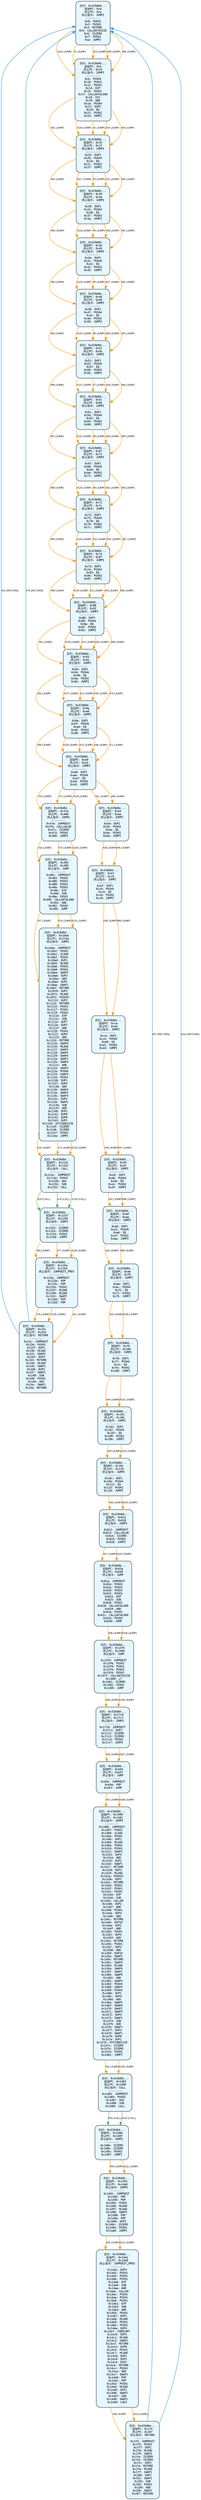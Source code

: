 digraph Contract_CFG {
    rankdir=TB;
    node [shape=box, style="filled, rounded", fontname="Monospace", fontsize=9, margin=0.15];
    edge [fontname="Arial", fontsize=8, penwidth=1.2];

    "block_0" [label="合约: 0x419d0d...
起始PC: 0x0
终止PC: 0xa
终止指令: JUMPI
---------
0x0: PUSH1
0x2: PUSH1
0x4: MSTORE
0x5: CALLDATASIZE
0x6: ISZERO
0x7: PUSH2
0xa: JUMPI", fillcolor="#e6f7ff"];
    "block_b" [label="合约: 0x419d0d...
起始PC: 0xb
终止PC: 0x24
终止指令: JUMPI
---------
0xb: PUSH4
0x10: PUSH1
0x12: PUSH1
0x14: EXP
0x15: PUSH1
0x17: CALLDATALOAD
0x18: DIV
0x19: AND
0x1a: PUSH4
0x1f: DUP2
0x20: EQ
0x21: PUSH2
0x24: JUMPI", fillcolor="#e6f7ff"];
    "block_25" [label="合约: 0x419d0d...
起始PC: 0x25
终止PC: 0x2f
终止指令: JUMPI
---------
0x25: DUP1
0x26: PUSH4
0x2b: EQ
0x2c: PUSH2
0x2f: JUMPI", fillcolor="#e6f7ff"];
    "block_30" [label="合约: 0x419d0d...
起始PC: 0x30
终止PC: 0x3a
终止指令: JUMPI
---------
0x30: DUP1
0x31: PUSH4
0x36: EQ
0x37: PUSH2
0x3a: JUMPI", fillcolor="#e6f7ff"];
    "block_3b" [label="合约: 0x419d0d...
起始PC: 0x3b
终止PC: 0x45
终止指令: JUMPI
---------
0x3b: DUP1
0x3c: PUSH4
0x41: EQ
0x42: PUSH2
0x45: JUMPI", fillcolor="#e6f7ff"];
    "block_46" [label="合约: 0x419d0d...
起始PC: 0x46
终止PC: 0x50
终止指令: JUMPI
---------
0x46: DUP1
0x47: PUSH4
0x4c: EQ
0x4d: PUSH2
0x50: JUMPI", fillcolor="#e6f7ff"];
    "block_51" [label="合约: 0x419d0d...
起始PC: 0x51
终止PC: 0x5b
终止指令: JUMPI
---------
0x51: DUP1
0x52: PUSH4
0x57: EQ
0x58: PUSH2
0x5b: JUMPI", fillcolor="#e6f7ff"];
    "block_5c" [label="合约: 0x419d0d...
起始PC: 0x5c
终止PC: 0x66
终止指令: JUMPI
---------
0x5c: DUP1
0x5d: PUSH4
0x62: EQ
0x63: PUSH2
0x66: JUMPI", fillcolor="#e6f7ff"];
    "block_67" [label="合约: 0x419d0d...
起始PC: 0x67
终止PC: 0x71
终止指令: JUMPI
---------
0x67: DUP1
0x68: PUSH4
0x6d: EQ
0x6e: PUSH2
0x71: JUMPI", fillcolor="#e6f7ff"];
    "block_72" [label="合约: 0x419d0d...
起始PC: 0x72
终止PC: 0x7c
终止指令: JUMPI
---------
0x72: DUP1
0x73: PUSH4
0x78: EQ
0x79: PUSH2
0x7c: JUMPI", fillcolor="#e6f7ff"];
    "block_7d" [label="合约: 0x419d0d...
起始PC: 0x7d
终止PC: 0x87
终止指令: JUMPI
---------
0x7d: DUP1
0x7e: PUSH4
0x83: EQ
0x84: PUSH2
0x87: JUMPI", fillcolor="#e6f7ff"];
    "block_88" [label="合约: 0x419d0d...
起始PC: 0x88
终止PC: 0x92
终止指令: JUMPI
---------
0x88: DUP1
0x89: PUSH4
0x8e: EQ
0x8f: PUSH2
0x92: JUMPI", fillcolor="#e6f7ff"];
    "block_93" [label="合约: 0x419d0d...
起始PC: 0x93
终止PC: 0x9d
终止指令: JUMPI
---------
0x93: DUP1
0x94: PUSH4
0x99: EQ
0x9a: PUSH2
0x9d: JUMPI", fillcolor="#e6f7ff"];
    "block_9e" [label="合约: 0x419d0d...
起始PC: 0x9e
终止PC: 0xa8
终止指令: JUMPI
---------
0x9e: DUP1
0x9f: PUSH4
0xa4: EQ
0xa5: PUSH2
0xa8: JUMPI", fillcolor="#e6f7ff"];
    "block_a9" [label="合约: 0x419d0d...
起始PC: 0xa9
终止PC: 0xb3
终止指令: JUMPI
---------
0xa9: DUP1
0xaa: PUSH4
0xaf: EQ
0xb0: PUSH2
0xb3: JUMPI", fillcolor="#e6f7ff"];
    "block_47a" [label="合约: 0x419d0d...
起始PC: 0x47a
终止PC: 0x480
终止指令: JUMPI
---------
0x47a: JUMPDEST
0x47b: CALLVALUE
0x47c: ISZERO
0x47d: PUSH2
0x480: JUMPI", fillcolor="#e6f7ff"];
    "block_482" [label="合约: 0x419d0d...
起始PC: 0x482
终止PC: 0x495
终止指令: JUMP
---------
0x482: JUMPDEST
0x483: PUSH2
0x486: PUSH1
0x488: PUSH1
0x48a: PUSH1
0x48c: EXP
0x48d: SUB
0x48e: PUSH1
0x490: CALLDATALOAD
0x491: AND
0x492: PUSH2
0x495: JUMP", fillcolor="#e6f7ff"];
    "block_10de" [label="合约: 0x419d0d...
起始PC: 0x10de
终止PC: 0x114a
终止指令: JUMPI
---------
0x10de: JUMPDEST
0x10df: PUSH1
0x10e1: SLOAD
0x10e2: PUSH1
0x10e4: DUP1
0x10e5: MLOAD
0x10e6: PUSH1
0x10e8: PUSH1
0x10ea: SWAP2
0x10eb: DUP3
0x10ec: ADD
0x10ed: DUP2
0x10ee: SWAP1
0x10ef: MSTORE
0x10f0: DUP3
0x10f1: MLOAD
0x10f2: PUSH32
0x1113: DUP2
0x1114: MSTORE
0x1115: PUSH1
0x1117: PUSH1
0x1119: PUSH1
0x111b: EXP
0x111c: SUB
0x111d: DUP7
0x111e: DUP2
0x111f: AND
0x1120: PUSH1
0x1122: DUP4
0x1123: ADD
0x1124: MSTORE
0x1125: SWAP4
0x1126: MLOAD
0x1127: SWAP2
0x1128: SWAP5
0x1129: SWAP4
0x112a: SWAP1
0x112b: SWAP4
0x112c: AND
0x112d: SWAP3
0x112e: PUSH4
0x1133: SWAP3
0x1134: PUSH1
0x1136: DUP1
0x1137: DUP4
0x1138: ADD
0x1139: SWAP4
0x113a: SWAP2
0x113b: SWAP3
0x113c: DUP3
0x113d: SWAP1
0x113e: SUB
0x113f: ADD
0x1140: DUP2
0x1141: DUP8
0x1142: DUP8
0x1143: DUP1
0x1144: EXTCODESIZE
0x1145: ISZERO
0x1146: ISZERO
0x1147: PUSH2
0x114a: JUMPI", fillcolor="#e6f7ff"];
    "block_114c" [label="合约: 0x419d0d...
起始PC: 0x114c
终止PC: 0x1152
终止指令: CALL
---------
0x114c: JUMPDEST
0x114d: PUSH2
0x1150: GAS
0x1151: SUB
0x1152: CALL", fillcolor="#e6f7ff"];
    "block_1153" [label="合约: 0x419d0d...
起始PC: 0x1153
终止PC: 0x1158
终止指令: JUMPI
---------
0x1153: ISZERO
0x1154: ISZERO
0x1155: PUSH2
0x1158: JUMPI", fillcolor="#e6f7ff"];
    "block_115a" [label="合约: 0x419d0d...
起始PC: 0x115a
终止PC: 0x1163
终止指令: JUMPDEST_PREV
---------
0x115a: JUMPDEST
0x115b: POP
0x115c: POP
0x115d: PUSH1
0x115f: MLOAD
0x1160: MLOAD
0x1161: SWAP2
0x1162: POP
0x1163: POP", fillcolor="#e6f7ff"];
    "block_23c" [label="合约: 0x419d0d...
起始PC: 0x23c
终止PC: 0x24d
终止指令: RETURN
---------
0x23c: JUMPDEST
0x23d: PUSH1
0x23f: DUP1
0x240: MLOAD
0x241: SWAP2
0x242: DUP3
0x243: MSTORE
0x244: MLOAD
0x245: SWAP1
0x246: DUP2
0x247: SWAP1
0x248: SUB
0x249: PUSH1
0x24b: ADD
0x24c: SWAP1
0x24d: RETURN", fillcolor="#e6f7ff"];
    "block_b4" [label="合约: 0x419d0d...
起始PC: 0xb4
终止PC: 0xbe
终止指令: JUMPI
---------
0xb4: DUP1
0xb5: PUSH4
0xba: EQ
0xbb: PUSH2
0xbe: JUMPI", fillcolor="#e6f7ff"];
    "block_bf" [label="合约: 0x419d0d...
起始PC: 0xbf
终止PC: 0xc9
终止指令: JUMPI
---------
0xbf: DUP1
0xc0: PUSH4
0xc5: EQ
0xc6: PUSH2
0xc9: JUMPI", fillcolor="#e6f7ff"];
    "block_ca" [label="合约: 0x419d0d...
起始PC: 0xca
终止PC: 0xd4
终止指令: JUMPI
---------
0xca: DUP1
0xcb: PUSH4
0xd0: EQ
0xd1: PUSH2
0xd4: JUMPI", fillcolor="#e6f7ff"];
    "block_d5" [label="合约: 0x419d0d...
起始PC: 0xd5
终止PC: 0xdf
终止指令: JUMPI
---------
0xd5: DUP1
0xd6: PUSH4
0xdb: EQ
0xdc: PUSH2
0xdf: JUMPI", fillcolor="#e6f7ff"];
    "block_e0" [label="合约: 0x419d0d...
起始PC: 0xe0
终止PC: 0xea
终止指令: JUMPI
---------
0xe0: DUP1
0xe1: PUSH4
0xe6: EQ
0xe7: PUSH2
0xea: JUMPI", fillcolor="#e6f7ff"];
    "block_eb" [label="合约: 0x419d0d...
起始PC: 0xeb
终止PC: 0xf5
终止指令: JUMPI
---------
0xeb: DUP1
0xec: PUSH4
0xf1: EQ
0xf2: PUSH2
0xf5: JUMPI", fillcolor="#e6f7ff"];
    "block_f6" [label="合约: 0x419d0d...
起始PC: 0xf6
终止PC: 0x100
终止指令: JUMPI
---------
0xf6: DUP1
0xf7: PUSH4
0xfc: EQ
0xfd: PUSH2
0x100: JUMPI", fillcolor="#e6f7ff"];
    "block_101" [label="合约: 0x419d0d...
起始PC: 0x101
终止PC: 0x10b
终止指令: JUMPI
---------
0x101: DUP1
0x102: PUSH4
0x107: EQ
0x108: PUSH2
0x10b: JUMPI", fillcolor="#e6f7ff"];
    "block_10c" [label="合约: 0x419d0d...
起始PC: 0x10c
终止PC: 0x116
终止指令: JUMPI
---------
0x10c: DUP1
0x10d: PUSH4
0x112: EQ
0x113: PUSH2
0x116: JUMPI", fillcolor="#e6f7ff"];
    "block_612" [label="合约: 0x419d0d...
起始PC: 0x612
终止PC: 0x618
终止指令: JUMPI
---------
0x612: JUMPDEST
0x613: CALLVALUE
0x614: ISZERO
0x615: PUSH2
0x618: JUMPI", fillcolor="#e6f7ff"];
    "block_61a" [label="合约: 0x419d0d...
起始PC: 0x61a
终止PC: 0x630
终止指令: JUMP
---------
0x61a: JUMPDEST
0x61b: PUSH2
0x61e: PUSH1
0x620: PUSH1
0x622: PUSH1
0x624: EXP
0x625: SUB
0x626: PUSH1
0x628: CALLDATALOAD
0x629: AND
0x62a: PUSH1
0x62c: CALLDATALOAD
0x62d: PUSH2
0x630: JUMP", fillcolor="#e6f7ff"];
    "block_13f5" [label="合约: 0x419d0d...
起始PC: 0x13f5
终止PC: 0x1405
终止指令: JUMP
---------
0x13f5: JUMPDEST
0x13f6: PUSH1
0x13f8: PUSH1
0x13fa: PUSH2
0x13fd: PUSH1
0x13ff: CALLDATASIZE
0x1400: LT
0x1401: ISZERO
0x1402: PUSH2
0x1405: JUMP", fillcolor="#e6f7ff"];
    "block_17c0" [label="合约: 0x419d0d...
起始PC: 0x17c0
终止PC: 0x17c7
终止指令: JUMPI
---------
0x17c0: JUMPDEST
0x17c1: DUP1
0x17c2: ISZERO
0x17c3: ISZERO
0x17c4: PUSH2
0x17c7: JUMPI", fillcolor="#e6f7ff"];
    "block_b5d" [label="合约: 0x419d0d...
起始PC: 0xb5d
终止PC: 0xb5f
终止指令: JUMP
---------
0xb5d: JUMPDEST
0xb5e: POP
0xb5f: JUMP", fillcolor="#e6f7ff"];
    "block_1406" [label="合约: 0x419d0d...
起始PC: 0x1406
终止PC: 0x1481
终止指令: JUMPI
---------
0x1406: JUMPDEST
0x1407: PUSH1
0x1409: SLOAD
0x140a: PUSH1
0x140c: DUP1
0x140d: MLOAD
0x140e: PUSH1
0x1410: PUSH1
0x1412: SWAP2
0x1413: DUP3
0x1414: ADD
0x1415: DUP2
0x1416: SWAP1
0x1417: MSTORE
0x1418: DUP3
0x1419: MLOAD
0x141a: PUSH32
0x143b: DUP2
0x143c: MSTORE
0x143d: PUSH1
0x143f: PUSH1
0x1441: PUSH1
0x1443: EXP
0x1444: SUB
0x1445: CALLER
0x1446: DUP2
0x1447: AND
0x1448: PUSH1
0x144a: DUP4
0x144b: ADD
0x144c: MSTORE
0x144d: DUP10
0x144e: DUP2
0x144f: AND
0x1450: PUSH1
0x1452: DUP4
0x1453: ADD
0x1454: MSTORE
0x1455: PUSH1
0x1457: DUP3
0x1458: ADD
0x1459: DUP10
0x145a: SWAP1
0x145b: MSTORE
0x145c: SWAP4
0x145d: MLOAD
0x145e: SWAP4
0x145f: SWAP1
0x1460: SWAP5
0x1461: AND
0x1462: SWAP4
0x1463: PUSH4
0x1468: SWAP4
0x1469: PUSH1
0x146b: DUP1
0x146c: DUP4
0x146d: ADD
0x146e: SWAP5
0x146f: SWAP4
0x1470: SWAP2
0x1471: SWAP3
0x1472: DUP4
0x1473: SWAP1
0x1474: SUB
0x1475: ADD
0x1476: SWAP1
0x1477: DUP3
0x1478: SWAP1
0x1479: DUP8
0x147a: DUP1
0x147b: EXTCODESIZE
0x147c: ISZERO
0x147d: ISZERO
0x147e: PUSH2
0x1481: JUMPI", fillcolor="#e6f7ff"];
    "block_1483" [label="合约: 0x419d0d...
起始PC: 0x1483
终止PC: 0x1489
终止指令: CALL
---------
0x1483: JUMPDEST
0x1484: PUSH2
0x1487: GAS
0x1488: SUB
0x1489: CALL", fillcolor="#e6f7ff"];
    "block_148a" [label="合约: 0x419d0d...
起始PC: 0x148a
终止PC: 0x148f
终止指令: JUMPI
---------
0x148a: ISZERO
0x148b: ISZERO
0x148c: PUSH2
0x148f: JUMPI", fillcolor="#e6f7ff"];
    "block_1491" [label="合约: 0x419d0d...
起始PC: 0x1491
终止PC: 0x14a0
终止指令: JUMPI
---------
0x1491: JUMPDEST
0x1492: POP
0x1493: POP
0x1494: PUSH1
0x1496: MLOAD
0x1497: MLOAD
0x1498: SWAP3
0x1499: POP
0x149a: POP
0x149b: DUP2
0x149c: ISZERO
0x149d: PUSH2
0x14a0: JUMPI", fillcolor="#e6f7ff"];
    "block_14a1" [label="合约: 0x419d0d...
起始PC: 0x14a1
终止PC: 0x14d9
终止指令: JUMPDEST_PREV
---------
0x14a1: DUP4
0x14a2: PUSH1
0x14a4: PUSH1
0x14a6: PUSH1
0x14a8: EXP
0x14a9: SUB
0x14aa: AND
0x14ab: CALLER
0x14ac: PUSH1
0x14ae: PUSH1
0x14b0: PUSH1
0x14b2: EXP
0x14b3: SUB
0x14b4: AND
0x14b5: PUSH1
0x14b7: DUP1
0x14b8: MLOAD
0x14b9: PUSH1
0x14bb: PUSH2
0x14be: DUP4
0x14bf: CODECOPY
0x14c0: DUP2
0x14c1: MLOAD
0x14c2: SWAP2
0x14c3: MSTORE
0x14c4: DUP6
0x14c5: PUSH1
0x14c7: MLOAD
0x14c8: DUP1
0x14c9: DUP3
0x14ca: DUP2
0x14cb: MSTORE
0x14cc: PUSH1
0x14ce: ADD
0x14cf: SWAP2
0x14d0: POP
0x14d1: POP
0x14d2: PUSH1
0x14d4: MLOAD
0x14d5: DUP1
0x14d6: SWAP2
0x14d7: SUB
0x14d8: SWAP1
0x14d9: LOG3", fillcolor="#e6f7ff"];
    "block_1f4" [label="合约: 0x419d0d...
起始PC: 0x1f4
终止PC: 0x207
终止指令: RETURN
---------
0x1f4: JUMPDEST
0x1f5: PUSH1
0x1f7: DUP1
0x1f8: MLOAD
0x1f9: SWAP2
0x1fa: ISZERO
0x1fb: ISZERO
0x1fc: DUP3
0x1fd: MSTORE
0x1fe: MLOAD
0x1ff: SWAP1
0x200: DUP2
0x201: SWAP1
0x202: SUB
0x203: PUSH1
0x205: ADD
0x206: SWAP1
0x207: RETURN", fillcolor="#e6f7ff"];

    "block_0" -> "block_b" [label="#1 (JUMP)", color="#ff9800"];
    "block_b" -> "block_25" [label="#2 (JUMP)", color="#ff9800"];
    "block_25" -> "block_30" [label="#3 (JUMP)", color="#ff9800"];
    "block_30" -> "block_3b" [label="#4 (JUMP)", color="#ff9800"];
    "block_3b" -> "block_46" [label="#5 (JUMP)", color="#ff9800"];
    "block_46" -> "block_51" [label="#6 (JUMP)", color="#ff9800"];
    "block_51" -> "block_5c" [label="#7 (JUMP)", color="#ff9800"];
    "block_5c" -> "block_67" [label="#8 (JUMP)", color="#ff9800"];
    "block_67" -> "block_72" [label="#9 (JUMP)", color="#ff9800"];
    "block_72" -> "block_7d" [label="#10 (JUMP)", color="#ff9800"];
    "block_7d" -> "block_88" [label="#11 (JUMP)", color="#ff9800"];
    "block_88" -> "block_93" [label="#12 (JUMP)", color="#ff9800"];
    "block_93" -> "block_9e" [label="#13 (JUMP)", color="#ff9800"];
    "block_9e" -> "block_a9" [label="#14 (JUMP)", color="#ff9800"];
    "block_a9" -> "block_47a" [label="#15 (JUMP)", color="#ff9800"];
    "block_47a" -> "block_482" [label="#16 (JUMP)", color="#ff9800"];
    "block_482" -> "block_10de" [label="#17 (JUMP)", color="#ff9800"];
    "block_10de" -> "block_114c" [label="#18 (JUMP)", color="#ff9800"];
    "block_114c" -> "block_1153" [label="#19 (CALL)", color="#4caf50"];
    "block_1153" -> "block_115a" [label="#20 (JUMP)", color="#ff9800"];
    "block_115a" -> "block_23c" [label="#21 (JUMP)", color="#ff9800"];
    "block_23c" -> "block_0" [label="#22 (RETURN)", color="#2196f3"];
    "block_0" -> "block_b" [label="#23 (JUMP)", color="#ff9800"];
    "block_b" -> "block_25" [label="#24 (JUMP)", color="#ff9800"];
    "block_25" -> "block_30" [label="#25 (JUMP)", color="#ff9800"];
    "block_30" -> "block_3b" [label="#26 (JUMP)", color="#ff9800"];
    "block_3b" -> "block_46" [label="#27 (JUMP)", color="#ff9800"];
    "block_46" -> "block_51" [label="#28 (JUMP)", color="#ff9800"];
    "block_51" -> "block_5c" [label="#29 (JUMP)", color="#ff9800"];
    "block_5c" -> "block_67" [label="#30 (JUMP)", color="#ff9800"];
    "block_67" -> "block_72" [label="#31 (JUMP)", color="#ff9800"];
    "block_72" -> "block_7d" [label="#32 (JUMP)", color="#ff9800"];
    "block_7d" -> "block_88" [label="#33 (JUMP)", color="#ff9800"];
    "block_88" -> "block_93" [label="#34 (JUMP)", color="#ff9800"];
    "block_93" -> "block_9e" [label="#35 (JUMP)", color="#ff9800"];
    "block_9e" -> "block_a9" [label="#36 (JUMP)", color="#ff9800"];
    "block_a9" -> "block_b4" [label="#37 (JUMP)", color="#ff9800"];
    "block_b4" -> "block_bf" [label="#38 (JUMP)", color="#ff9800"];
    "block_bf" -> "block_ca" [label="#39 (JUMP)", color="#ff9800"];
    "block_ca" -> "block_d5" [label="#40 (JUMP)", color="#ff9800"];
    "block_d5" -> "block_e0" [label="#41 (JUMP)", color="#ff9800"];
    "block_e0" -> "block_eb" [label="#42 (JUMP)", color="#ff9800"];
    "block_eb" -> "block_f6" [label="#43 (JUMP)", color="#ff9800"];
    "block_f6" -> "block_101" [label="#44 (JUMP)", color="#ff9800"];
    "block_101" -> "block_10c" [label="#45 (JUMP)", color="#ff9800"];
    "block_10c" -> "block_612" [label="#46 (JUMP)", color="#ff9800"];
    "block_612" -> "block_61a" [label="#47 (JUMP)", color="#ff9800"];
    "block_61a" -> "block_13f5" [label="#48 (JUMP)", color="#ff9800"];
    "block_13f5" -> "block_17c0" [label="#49 (JUMP)", color="#ff9800"];
    "block_17c0" -> "block_b5d" [label="#50 (JUMP)", color="#ff9800"];
    "block_b5d" -> "block_1406" [label="#51 (JUMP)", color="#ff9800"];
    "block_1406" -> "block_1483" [label="#52 (JUMP)", color="#ff9800"];
    "block_1483" -> "block_148a" [label="#53 (CALL)", color="#4caf50"];
    "block_148a" -> "block_1491" [label="#54 (JUMP)", color="#ff9800"];
    "block_1491" -> "block_14a1" [label="#55 (JUMP)", color="#ff9800"];
    "block_14a1" -> "block_1f4" [label="#56 (JUMP)", color="#ff9800"];
    "block_1f4" -> "block_0" [label="#57 (RETURN)", color="#2196f3"];
    "block_0" -> "block_b" [label="#58 (JUMP)", color="#ff9800"];
    "block_b" -> "block_25" [label="#59 (JUMP)", color="#ff9800"];
    "block_25" -> "block_30" [label="#60 (JUMP)", color="#ff9800"];
    "block_30" -> "block_3b" [label="#61 (JUMP)", color="#ff9800"];
    "block_3b" -> "block_46" [label="#62 (JUMP)", color="#ff9800"];
    "block_46" -> "block_51" [label="#63 (JUMP)", color="#ff9800"];
    "block_51" -> "block_5c" [label="#64 (JUMP)", color="#ff9800"];
    "block_5c" -> "block_67" [label="#65 (JUMP)", color="#ff9800"];
    "block_67" -> "block_72" [label="#66 (JUMP)", color="#ff9800"];
    "block_72" -> "block_7d" [label="#67 (JUMP)", color="#ff9800"];
    "block_7d" -> "block_88" [label="#68 (JUMP)", color="#ff9800"];
    "block_88" -> "block_93" [label="#69 (JUMP)", color="#ff9800"];
    "block_93" -> "block_9e" [label="#70 (JUMP)", color="#ff9800"];
    "block_9e" -> "block_a9" [label="#71 (JUMP)", color="#ff9800"];
    "block_a9" -> "block_47a" [label="#72 (JUMP)", color="#ff9800"];
    "block_47a" -> "block_482" [label="#73 (JUMP)", color="#ff9800"];
    "block_482" -> "block_10de" [label="#74 (JUMP)", color="#ff9800"];
    "block_10de" -> "block_114c" [label="#75 (JUMP)", color="#ff9800"];
    "block_114c" -> "block_1153" [label="#76 (CALL)", color="#4caf50"];
    "block_1153" -> "block_115a" [label="#77 (JUMP)", color="#ff9800"];
    "block_115a" -> "block_23c" [label="#78 (JUMP)", color="#ff9800"];
    "block_23c" -> "block_0" [label="#79 (RETURN)", color="#2196f3"];
    "block_0" -> "block_b" [label="#80 (JUMP)", color="#ff9800"];
    "block_b" -> "block_25" [label="#81 (JUMP)", color="#ff9800"];
    "block_25" -> "block_30" [label="#82 (JUMP)", color="#ff9800"];
    "block_30" -> "block_3b" [label="#83 (JUMP)", color="#ff9800"];
    "block_3b" -> "block_46" [label="#84 (JUMP)", color="#ff9800"];
    "block_46" -> "block_51" [label="#85 (JUMP)", color="#ff9800"];
    "block_51" -> "block_5c" [label="#86 (JUMP)", color="#ff9800"];
    "block_5c" -> "block_67" [label="#87 (JUMP)", color="#ff9800"];
    "block_67" -> "block_72" [label="#88 (JUMP)", color="#ff9800"];
    "block_72" -> "block_7d" [label="#89 (JUMP)", color="#ff9800"];
    "block_7d" -> "block_88" [label="#90 (JUMP)", color="#ff9800"];
    "block_88" -> "block_93" [label="#91 (JUMP)", color="#ff9800"];
    "block_93" -> "block_9e" [label="#92 (JUMP)", color="#ff9800"];
    "block_9e" -> "block_a9" [label="#93 (JUMP)", color="#ff9800"];
    "block_a9" -> "block_b4" [label="#94 (JUMP)", color="#ff9800"];
    "block_b4" -> "block_bf" [label="#95 (JUMP)", color="#ff9800"];
    "block_bf" -> "block_ca" [label="#96 (JUMP)", color="#ff9800"];
    "block_ca" -> "block_d5" [label="#97 (JUMP)", color="#ff9800"];
    "block_d5" -> "block_e0" [label="#98 (JUMP)", color="#ff9800"];
    "block_e0" -> "block_eb" [label="#99 (JUMP)", color="#ff9800"];
    "block_eb" -> "block_f6" [label="#100 (JUMP)", color="#ff9800"];
    "block_f6" -> "block_101" [label="#101 (JUMP)", color="#ff9800"];
    "block_101" -> "block_10c" [label="#102 (JUMP)", color="#ff9800"];
    "block_10c" -> "block_612" [label="#103 (JUMP)", color="#ff9800"];
    "block_612" -> "block_61a" [label="#104 (JUMP)", color="#ff9800"];
    "block_61a" -> "block_13f5" [label="#105 (JUMP)", color="#ff9800"];
    "block_13f5" -> "block_17c0" [label="#106 (JUMP)", color="#ff9800"];
    "block_17c0" -> "block_b5d" [label="#107 (JUMP)", color="#ff9800"];
    "block_b5d" -> "block_1406" [label="#108 (JUMP)", color="#ff9800"];
    "block_1406" -> "block_1483" [label="#109 (JUMP)", color="#ff9800"];
    "block_1483" -> "block_148a" [label="#110 (CALL)", color="#4caf50"];
    "block_148a" -> "block_1491" [label="#111 (JUMP)", color="#ff9800"];
    "block_1491" -> "block_14a1" [label="#112 (JUMP)", color="#ff9800"];
    "block_14a1" -> "block_1f4" [label="#113 (JUMP)", color="#ff9800"];
    "block_1f4" -> "block_0" [label="#114 (RETURN)", color="#2196f3"];
    "block_0" -> "block_b" [label="#115 (JUMP)", color="#ff9800"];
    "block_b" -> "block_25" [label="#116 (JUMP)", color="#ff9800"];
    "block_25" -> "block_30" [label="#117 (JUMP)", color="#ff9800"];
    "block_30" -> "block_3b" [label="#118 (JUMP)", color="#ff9800"];
    "block_3b" -> "block_46" [label="#119 (JUMP)", color="#ff9800"];
    "block_46" -> "block_51" [label="#120 (JUMP)", color="#ff9800"];
    "block_51" -> "block_5c" [label="#121 (JUMP)", color="#ff9800"];
    "block_5c" -> "block_67" [label="#122 (JUMP)", color="#ff9800"];
    "block_67" -> "block_72" [label="#123 (JUMP)", color="#ff9800"];
    "block_72" -> "block_7d" [label="#124 (JUMP)", color="#ff9800"];
    "block_7d" -> "block_88" [label="#125 (JUMP)", color="#ff9800"];
    "block_88" -> "block_93" [label="#126 (JUMP)", color="#ff9800"];
    "block_93" -> "block_9e" [label="#127 (JUMP)", color="#ff9800"];
    "block_9e" -> "block_a9" [label="#128 (JUMP)", color="#ff9800"];
    "block_a9" -> "block_47a" [label="#129 (JUMP)", color="#ff9800"];
    "block_47a" -> "block_482" [label="#130 (JUMP)", color="#ff9800"];
    "block_482" -> "block_10de" [label="#131 (JUMP)", color="#ff9800"];
    "block_10de" -> "block_114c" [label="#132 (JUMP)", color="#ff9800"];
    "block_114c" -> "block_1153" [label="#133 (CALL)", color="#4caf50"];
    "block_1153" -> "block_115a" [label="#134 (JUMP)", color="#ff9800"];
    "block_115a" -> "block_23c" [label="#135 (JUMP)", color="#ff9800"];
}